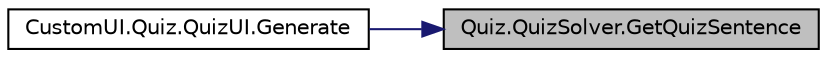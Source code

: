 digraph "Quiz.QuizSolver.GetQuizSentence"
{
 // INTERACTIVE_SVG=YES
 // LATEX_PDF_SIZE
  edge [fontname="Helvetica",fontsize="10",labelfontname="Helvetica",labelfontsize="10"];
  node [fontname="Helvetica",fontsize="10",shape=record];
  rankdir="RL";
  Node1 [label="Quiz.QuizSolver.GetQuizSentence",height=0.2,width=0.4,color="black", fillcolor="grey75", style="filled", fontcolor="black",tooltip="获取问题"];
  Node1 -> Node2 [dir="back",color="midnightblue",fontsize="10",style="solid",fontname="Helvetica"];
  Node2 [label="CustomUI.Quiz.QuizUI.Generate",height=0.2,width=0.4,color="black", fillcolor="white", style="filled",URL="$class_custom_u_i_1_1_quiz_1_1_quiz_u_i.html#ac238c7b368d3c183e8e479fc77c48d08",tooltip=" "];
}
